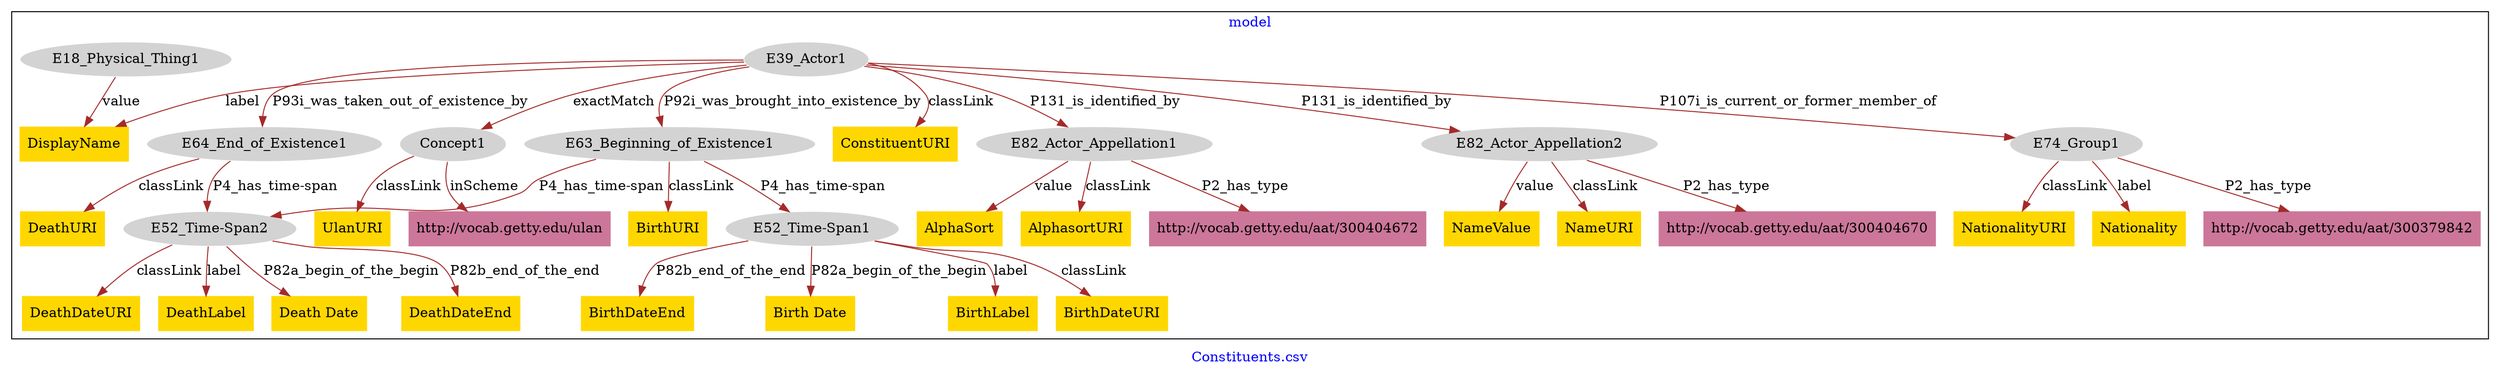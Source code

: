 digraph n0 {
fontcolor="blue"
remincross="true"
label="Constituents.csv"
subgraph cluster {
label="model"
n2[style="filled",color="white",fillcolor="lightgray",label="E82_Actor_Appellation1"];
n3[shape="plaintext",style="filled",fillcolor="#CC7799",label="http://vocab.getty.edu/aat/300404672"];
n4[style="filled",color="white",fillcolor="lightgray",label="E39_Actor1"];
n5[style="filled",color="white",fillcolor="lightgray",label="E64_End_of_Existence1"];
n6[style="filled",color="white",fillcolor="lightgray",label="E52_Time-Span1"];
n7[shape="plaintext",style="filled",fillcolor="gold",label="BirthDateEnd"];
n8[shape="plaintext",style="filled",fillcolor="gold",label="Birth Date"];
n9[style="filled",color="white",fillcolor="lightgray",label="E52_Time-Span2"];
n10[shape="plaintext",style="filled",fillcolor="gold",label="DeathDateURI"];
n11[style="filled",color="white",fillcolor="lightgray",label="E82_Actor_Appellation2"];
n12[shape="plaintext",style="filled",fillcolor="gold",label="DeathURI"];
n13[shape="plaintext",style="filled",fillcolor="gold",label="DeathLabel"];
n14[style="filled",color="white",fillcolor="lightgray",label="E74_Group1"];
n15[shape="plaintext",style="filled",fillcolor="#CC7799",label="http://vocab.getty.edu/aat/300379842"];
n16[shape="plaintext",style="filled",fillcolor="gold",label="NationalityURI"];
n17[shape="plaintext",style="filled",fillcolor="gold",label="AlphaSort"];
n18[shape="plaintext",style="filled",fillcolor="gold",label="Nationality"];
n19[shape="plaintext",style="filled",fillcolor="gold",label="BirthLabel"];
n20[style="filled",color="white",fillcolor="lightgray",label="Concept1"];
n21[style="filled",color="white",fillcolor="lightgray",label="E63_Beginning_of_Existence1"];
n22[shape="plaintext",style="filled",fillcolor="gold",label="DisplayName"];
n23[shape="plaintext",style="filled",fillcolor="#CC7799",label="http://vocab.getty.edu/aat/300404670"];
n24[shape="plaintext",style="filled",fillcolor="gold",label="Death Date"];
n25[shape="plaintext",style="filled",fillcolor="gold",label="BirthDateURI"];
n26[shape="plaintext",style="filled",fillcolor="gold",label="BirthURI"];
n27[shape="plaintext",style="filled",fillcolor="gold",label="NameValue"];
n28[style="filled",color="white",fillcolor="lightgray",label="E18_Physical_Thing1"];
n29[shape="plaintext",style="filled",fillcolor="gold",label="ConstituentURI"];
n30[shape="plaintext",style="filled",fillcolor="gold",label="AlphasortURI"];
n31[shape="plaintext",style="filled",fillcolor="gold",label="UlanURI"];
n32[shape="plaintext",style="filled",fillcolor="gold",label="DeathDateEnd"];
n33[shape="plaintext",style="filled",fillcolor="#CC7799",label="http://vocab.getty.edu/ulan"];
n34[shape="plaintext",style="filled",fillcolor="gold",label="NameURI"];
}
n2 -> n3[color="brown",fontcolor="black",label="P2_has_type"]
n4 -> n5[color="brown",fontcolor="black",label="P93i_was_taken_out_of_existence_by"]
n6 -> n7[color="brown",fontcolor="black",label="P82b_end_of_the_end"]
n6 -> n8[color="brown",fontcolor="black",label="P82a_begin_of_the_begin"]
n9 -> n10[color="brown",fontcolor="black",label="classLink"]
n4 -> n11[color="brown",fontcolor="black",label="P131_is_identified_by"]
n4 -> n2[color="brown",fontcolor="black",label="P131_is_identified_by"]
n5 -> n12[color="brown",fontcolor="black",label="classLink"]
n9 -> n13[color="brown",fontcolor="black",label="label"]
n14 -> n15[color="brown",fontcolor="black",label="P2_has_type"]
n14 -> n16[color="brown",fontcolor="black",label="classLink"]
n2 -> n17[color="brown",fontcolor="black",label="value"]
n14 -> n18[color="brown",fontcolor="black",label="label"]
n6 -> n19[color="brown",fontcolor="black",label="label"]
n4 -> n20[color="brown",fontcolor="black",label="exactMatch"]
n21 -> n6[color="brown",fontcolor="black",label="P4_has_time-span"]
n4 -> n22[color="brown",fontcolor="black",label="label"]
n11 -> n23[color="brown",fontcolor="black",label="P2_has_type"]
n21 -> n9[color="brown",fontcolor="black",label="P4_has_time-span"]
n9 -> n24[color="brown",fontcolor="black",label="P82a_begin_of_the_begin"]
n6 -> n25[color="brown",fontcolor="black",label="classLink"]
n21 -> n26[color="brown",fontcolor="black",label="classLink"]
n11 -> n27[color="brown",fontcolor="black",label="value"]
n4 -> n21[color="brown",fontcolor="black",label="P92i_was_brought_into_existence_by"]
n28 -> n22[color="brown",fontcolor="black",label="value"]
n4 -> n29[color="brown",fontcolor="black",label="classLink"]
n2 -> n30[color="brown",fontcolor="black",label="classLink"]
n20 -> n31[color="brown",fontcolor="black",label="classLink"]
n9 -> n32[color="brown",fontcolor="black",label="P82b_end_of_the_end"]
n4 -> n14[color="brown",fontcolor="black",label="P107i_is_current_or_former_member_of"]
n20 -> n33[color="brown",fontcolor="black",label="inScheme"]
n5 -> n9[color="brown",fontcolor="black",label="P4_has_time-span"]
n11 -> n34[color="brown",fontcolor="black",label="classLink"]
}
